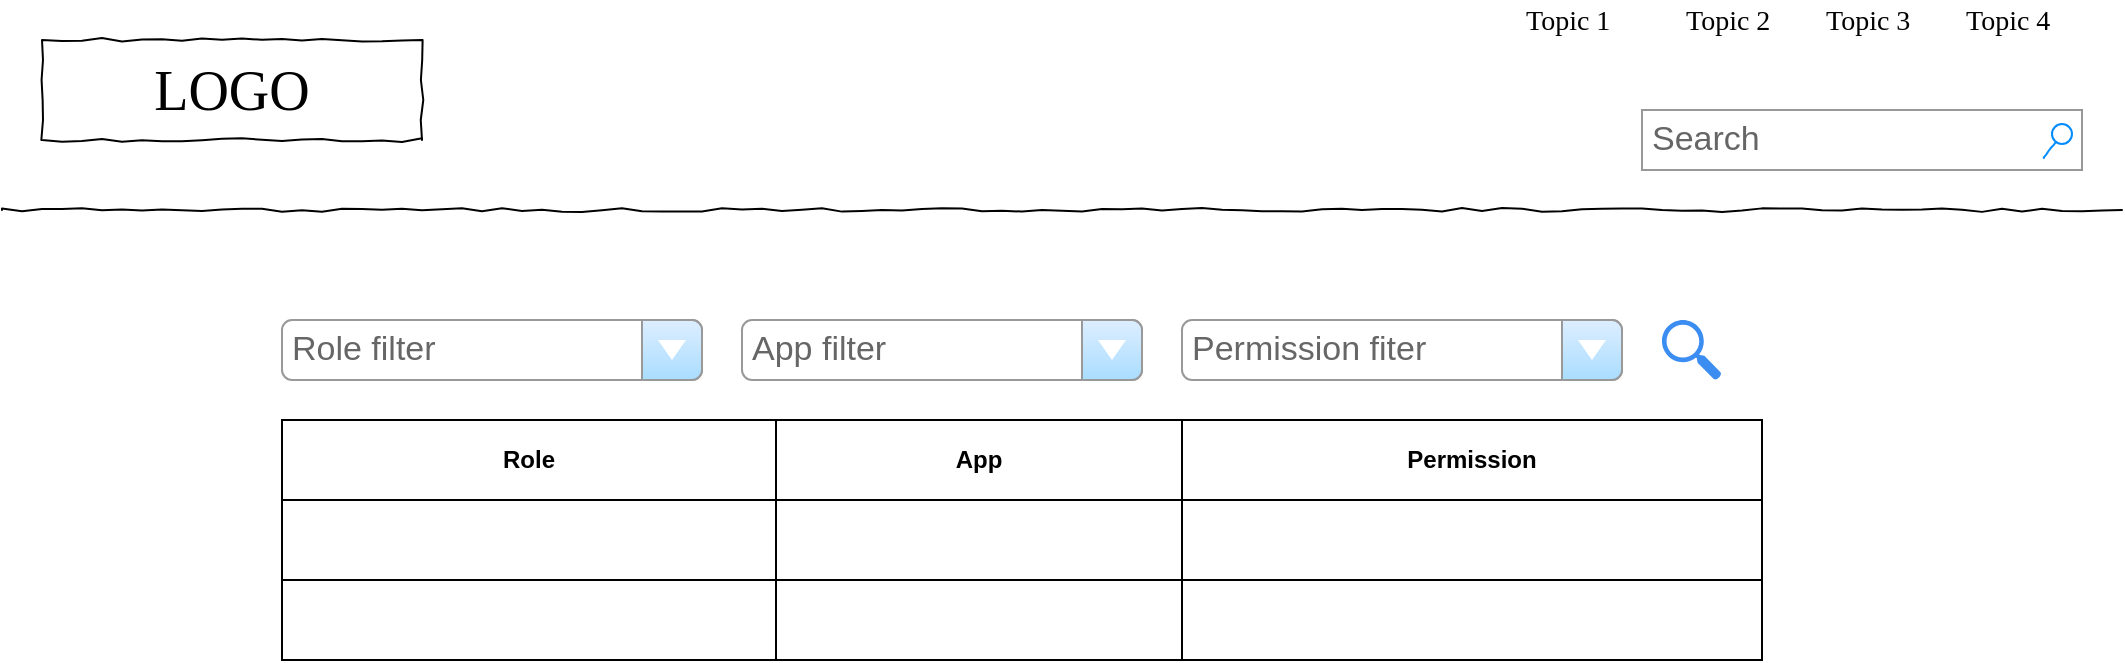 <mxfile version="13.3.6" type="github">
  <diagram name="Page-1" id="03018318-947c-dd8e-b7a3-06fadd420f32">
    <mxGraphModel dx="1422" dy="794" grid="1" gridSize="10" guides="1" tooltips="1" connect="1" arrows="1" fold="1" page="1" pageScale="1" pageWidth="1100" pageHeight="850" background="#ffffff" math="0" shadow="0">
      <root>
        <mxCell id="0" />
        <mxCell id="1" parent="0" />
        <mxCell id="677b7b8949515195-2" value="LOGO" style="whiteSpace=wrap;html=1;rounded=0;shadow=0;labelBackgroundColor=none;strokeWidth=1;fontFamily=Verdana;fontSize=28;align=center;comic=1;" parent="1" vertex="1">
          <mxGeometry x="40" y="60" width="190" height="50" as="geometry" />
        </mxCell>
        <mxCell id="677b7b8949515195-3" value="Search" style="strokeWidth=1;shadow=0;dashed=0;align=center;html=1;shape=mxgraph.mockup.forms.searchBox;strokeColor=#999999;mainText=;strokeColor2=#008cff;fontColor=#666666;fontSize=17;align=left;spacingLeft=3;rounded=0;labelBackgroundColor=none;comic=1;" parent="1" vertex="1">
          <mxGeometry x="840" y="95" width="220" height="30" as="geometry" />
        </mxCell>
        <mxCell id="677b7b8949515195-4" value="Topic 1" style="text;html=1;points=[];align=left;verticalAlign=top;spacingTop=-4;fontSize=14;fontFamily=Verdana" parent="1" vertex="1">
          <mxGeometry x="780" y="40" width="60" height="20" as="geometry" />
        </mxCell>
        <mxCell id="677b7b8949515195-5" value="Topic 2" style="text;html=1;points=[];align=left;verticalAlign=top;spacingTop=-4;fontSize=14;fontFamily=Verdana" parent="1" vertex="1">
          <mxGeometry x="860" y="40" width="60" height="20" as="geometry" />
        </mxCell>
        <mxCell id="677b7b8949515195-6" value="Topic 3" style="text;html=1;points=[];align=left;verticalAlign=top;spacingTop=-4;fontSize=14;fontFamily=Verdana" parent="1" vertex="1">
          <mxGeometry x="930" y="40" width="60" height="20" as="geometry" />
        </mxCell>
        <mxCell id="677b7b8949515195-7" value="Topic 4" style="text;html=1;points=[];align=left;verticalAlign=top;spacingTop=-4;fontSize=14;fontFamily=Verdana" parent="1" vertex="1">
          <mxGeometry x="1000" y="40" width="60" height="20" as="geometry" />
        </mxCell>
        <mxCell id="677b7b8949515195-9" value="" style="line;strokeWidth=1;html=1;rounded=0;shadow=0;labelBackgroundColor=none;fillColor=none;fontFamily=Verdana;fontSize=14;fontColor=#000000;align=center;comic=1;" parent="1" vertex="1">
          <mxGeometry x="20" y="140" width="1060" height="10" as="geometry" />
        </mxCell>
        <mxCell id="v_mt49sIWyovREs4YibC-14" value="Role filter" style="strokeWidth=1;shadow=0;dashed=0;align=center;html=1;shape=mxgraph.mockup.forms.comboBox;strokeColor=#999999;fillColor=#ddeeff;align=left;fillColor2=#aaddff;mainText=;fontColor=#666666;fontSize=17;spacingLeft=3;" vertex="1" parent="1">
          <mxGeometry x="160" y="200" width="210" height="30" as="geometry" />
        </mxCell>
        <mxCell id="v_mt49sIWyovREs4YibC-15" value="App filter" style="strokeWidth=1;shadow=0;dashed=0;align=center;html=1;shape=mxgraph.mockup.forms.comboBox;strokeColor=#999999;fillColor=#ddeeff;align=left;fillColor2=#aaddff;mainText=;fontColor=#666666;fontSize=17;spacingLeft=3;" vertex="1" parent="1">
          <mxGeometry x="390" y="200" width="200" height="30" as="geometry" />
        </mxCell>
        <mxCell id="v_mt49sIWyovREs4YibC-16" value="Permission fiter" style="strokeWidth=1;shadow=0;dashed=0;align=center;html=1;shape=mxgraph.mockup.forms.comboBox;strokeColor=#999999;fillColor=#ddeeff;align=left;fillColor2=#aaddff;mainText=;fontColor=#666666;fontSize=17;spacingLeft=3;" vertex="1" parent="1">
          <mxGeometry x="610" y="200" width="220" height="30" as="geometry" />
        </mxCell>
        <mxCell id="v_mt49sIWyovREs4YibC-30" value="" style="shape=table;html=1;whiteSpace=wrap;startSize=0;container=1;collapsible=0;childLayout=tableLayout;" vertex="1" parent="1">
          <mxGeometry x="160" y="250" width="740" height="120" as="geometry" />
        </mxCell>
        <mxCell id="v_mt49sIWyovREs4YibC-31" value="" style="shape=partialRectangle;html=1;whiteSpace=wrap;collapsible=0;dropTarget=0;pointerEvents=0;fillColor=none;top=0;left=0;bottom=0;right=0;points=[[0,0.5],[1,0.5]];portConstraint=eastwest;" vertex="1" parent="v_mt49sIWyovREs4YibC-30">
          <mxGeometry width="740" height="40" as="geometry" />
        </mxCell>
        <mxCell id="v_mt49sIWyovREs4YibC-32" value="Role" style="shape=partialRectangle;html=1;whiteSpace=wrap;connectable=0;fillColor=none;top=0;left=0;bottom=0;right=0;overflow=hidden;fontStyle=1" vertex="1" parent="v_mt49sIWyovREs4YibC-31">
          <mxGeometry width="247" height="40" as="geometry" />
        </mxCell>
        <mxCell id="v_mt49sIWyovREs4YibC-33" value="&lt;b&gt;App&lt;/b&gt;" style="shape=partialRectangle;html=1;whiteSpace=wrap;connectable=0;fillColor=none;top=0;left=0;bottom=0;right=0;overflow=hidden;" vertex="1" parent="v_mt49sIWyovREs4YibC-31">
          <mxGeometry x="247" width="203" height="40" as="geometry" />
        </mxCell>
        <mxCell id="v_mt49sIWyovREs4YibC-34" value="&lt;b&gt;Permission&lt;/b&gt;" style="shape=partialRectangle;html=1;whiteSpace=wrap;connectable=0;fillColor=none;top=0;left=0;bottom=0;right=0;overflow=hidden;" vertex="1" parent="v_mt49sIWyovREs4YibC-31">
          <mxGeometry x="450" width="290" height="40" as="geometry" />
        </mxCell>
        <mxCell id="v_mt49sIWyovREs4YibC-35" value="" style="shape=partialRectangle;html=1;whiteSpace=wrap;collapsible=0;dropTarget=0;pointerEvents=0;fillColor=none;top=0;left=0;bottom=0;right=0;points=[[0,0.5],[1,0.5]];portConstraint=eastwest;" vertex="1" parent="v_mt49sIWyovREs4YibC-30">
          <mxGeometry y="40" width="740" height="40" as="geometry" />
        </mxCell>
        <mxCell id="v_mt49sIWyovREs4YibC-36" value="" style="shape=partialRectangle;html=1;whiteSpace=wrap;connectable=0;fillColor=none;top=0;left=0;bottom=0;right=0;overflow=hidden;" vertex="1" parent="v_mt49sIWyovREs4YibC-35">
          <mxGeometry width="247" height="40" as="geometry" />
        </mxCell>
        <mxCell id="v_mt49sIWyovREs4YibC-37" value="" style="shape=partialRectangle;html=1;whiteSpace=wrap;connectable=0;fillColor=none;top=0;left=0;bottom=0;right=0;overflow=hidden;" vertex="1" parent="v_mt49sIWyovREs4YibC-35">
          <mxGeometry x="247" width="203" height="40" as="geometry" />
        </mxCell>
        <mxCell id="v_mt49sIWyovREs4YibC-38" value="" style="shape=partialRectangle;html=1;whiteSpace=wrap;connectable=0;fillColor=none;top=0;left=0;bottom=0;right=0;overflow=hidden;" vertex="1" parent="v_mt49sIWyovREs4YibC-35">
          <mxGeometry x="450" width="290" height="40" as="geometry" />
        </mxCell>
        <mxCell id="v_mt49sIWyovREs4YibC-39" value="" style="shape=partialRectangle;html=1;whiteSpace=wrap;collapsible=0;dropTarget=0;pointerEvents=0;fillColor=none;top=0;left=0;bottom=0;right=0;points=[[0,0.5],[1,0.5]];portConstraint=eastwest;" vertex="1" parent="v_mt49sIWyovREs4YibC-30">
          <mxGeometry y="80" width="740" height="40" as="geometry" />
        </mxCell>
        <mxCell id="v_mt49sIWyovREs4YibC-40" value="" style="shape=partialRectangle;html=1;whiteSpace=wrap;connectable=0;fillColor=none;top=0;left=0;bottom=0;right=0;overflow=hidden;" vertex="1" parent="v_mt49sIWyovREs4YibC-39">
          <mxGeometry width="247" height="40" as="geometry" />
        </mxCell>
        <mxCell id="v_mt49sIWyovREs4YibC-41" value="" style="shape=partialRectangle;html=1;whiteSpace=wrap;connectable=0;fillColor=none;top=0;left=0;bottom=0;right=0;overflow=hidden;" vertex="1" parent="v_mt49sIWyovREs4YibC-39">
          <mxGeometry x="247" width="203" height="40" as="geometry" />
        </mxCell>
        <mxCell id="v_mt49sIWyovREs4YibC-42" value="" style="shape=partialRectangle;html=1;whiteSpace=wrap;connectable=0;fillColor=none;top=0;left=0;bottom=0;right=0;overflow=hidden;" vertex="1" parent="v_mt49sIWyovREs4YibC-39">
          <mxGeometry x="450" width="290" height="40" as="geometry" />
        </mxCell>
        <mxCell id="v_mt49sIWyovREs4YibC-43" value="" style="html=1;aspect=fixed;strokeColor=none;shadow=0;align=center;verticalAlign=top;fillColor=#3B8DF1;shape=mxgraph.gcp2.search" vertex="1" parent="1">
          <mxGeometry x="850" y="200" width="29.7" height="30" as="geometry" />
        </mxCell>
      </root>
    </mxGraphModel>
  </diagram>
</mxfile>
